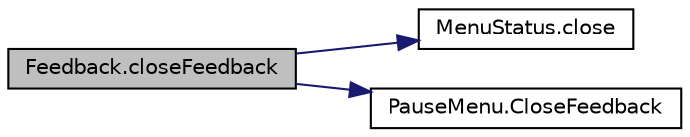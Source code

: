 digraph "Feedback.closeFeedback"
{
  edge [fontname="Helvetica",fontsize="10",labelfontname="Helvetica",labelfontsize="10"];
  node [fontname="Helvetica",fontsize="10",shape=record];
  rankdir="LR";
  Node0 [label="Feedback.closeFeedback",height=0.2,width=0.4,color="black", fillcolor="grey75", style="filled", fontcolor="black"];
  Node0 -> Node1 [color="midnightblue",fontsize="10",style="solid",fontname="Helvetica"];
  Node1 [label="MenuStatus.close",height=0.2,width=0.4,color="black", fillcolor="white", style="filled",URL="$class_menu_status.html#a4955171a81f002548daea605eef2ddd0",tooltip="Close the specified menu. "];
  Node0 -> Node2 [color="midnightblue",fontsize="10",style="solid",fontname="Helvetica"];
  Node2 [label="PauseMenu.CloseFeedback",height=0.2,width=0.4,color="black", fillcolor="white", style="filled",URL="$class_pause_menu.html#a597c021c506b1533ebcc6c4d9dde6606",tooltip="Closes the feedback menu "];
}
